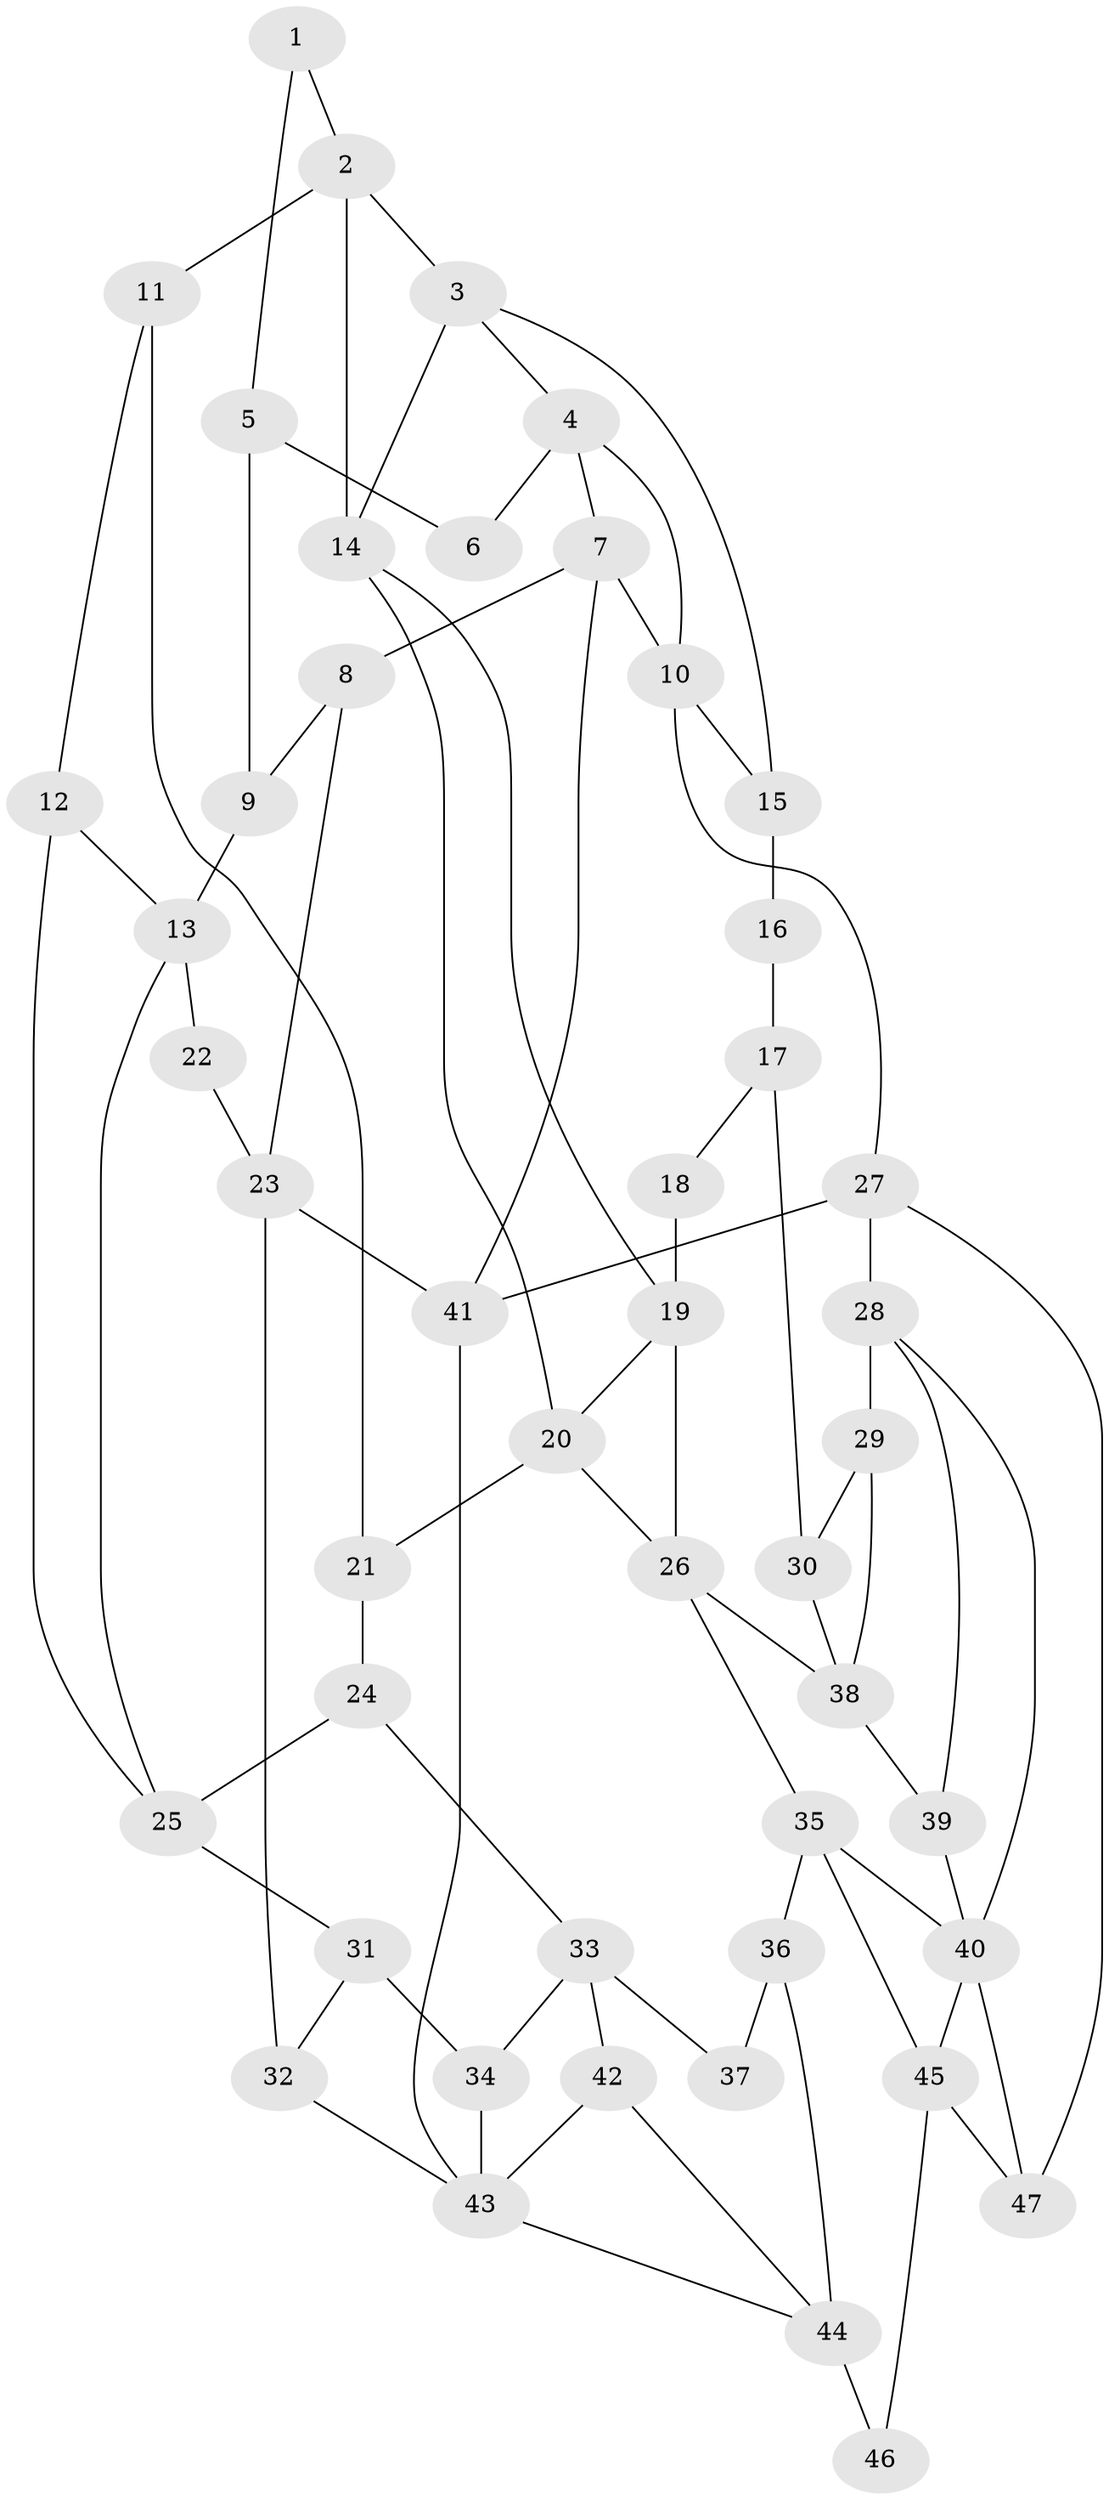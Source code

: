 // original degree distribution, {3: 0.02586206896551724, 5: 0.5431034482758621, 4: 0.21551724137931033, 6: 0.21551724137931033}
// Generated by graph-tools (version 1.1) at 2025/54/03/04/25 22:54:45]
// undirected, 47 vertices, 79 edges
graph export_dot {
  node [color=gray90,style=filled];
  1;
  2;
  3;
  4;
  5;
  6;
  7;
  8;
  9;
  10;
  11;
  12;
  13;
  14;
  15;
  16;
  17;
  18;
  19;
  20;
  21;
  22;
  23;
  24;
  25;
  26;
  27;
  28;
  29;
  30;
  31;
  32;
  33;
  34;
  35;
  36;
  37;
  38;
  39;
  40;
  41;
  42;
  43;
  44;
  45;
  46;
  47;
  1 -- 2 [weight=2.0];
  1 -- 5 [weight=2.0];
  2 -- 3 [weight=1.0];
  2 -- 11 [weight=2.0];
  2 -- 14 [weight=1.0];
  3 -- 4 [weight=1.0];
  3 -- 14 [weight=1.0];
  3 -- 15 [weight=1.0];
  4 -- 6 [weight=1.0];
  4 -- 7 [weight=1.0];
  4 -- 10 [weight=1.0];
  5 -- 6 [weight=1.0];
  5 -- 9 [weight=2.0];
  7 -- 8 [weight=1.0];
  7 -- 10 [weight=1.0];
  7 -- 41 [weight=1.0];
  8 -- 9 [weight=1.0];
  8 -- 23 [weight=1.0];
  9 -- 13 [weight=2.0];
  10 -- 15 [weight=1.0];
  10 -- 27 [weight=1.0];
  11 -- 12 [weight=1.0];
  11 -- 21 [weight=1.0];
  12 -- 13 [weight=1.0];
  12 -- 25 [weight=1.0];
  13 -- 22 [weight=2.0];
  13 -- 25 [weight=1.0];
  14 -- 19 [weight=1.0];
  14 -- 20 [weight=1.0];
  15 -- 16 [weight=4.0];
  16 -- 17 [weight=2.0];
  17 -- 18 [weight=2.0];
  17 -- 30 [weight=2.0];
  18 -- 19 [weight=2.0];
  19 -- 20 [weight=1.0];
  19 -- 26 [weight=2.0];
  20 -- 21 [weight=2.0];
  20 -- 26 [weight=1.0];
  21 -- 24 [weight=2.0];
  22 -- 23 [weight=2.0];
  23 -- 32 [weight=2.0];
  23 -- 41 [weight=1.0];
  24 -- 25 [weight=2.0];
  24 -- 33 [weight=2.0];
  25 -- 31 [weight=1.0];
  26 -- 35 [weight=1.0];
  26 -- 38 [weight=1.0];
  27 -- 28 [weight=1.0];
  27 -- 41 [weight=1.0];
  27 -- 47 [weight=1.0];
  28 -- 29 [weight=2.0];
  28 -- 39 [weight=1.0];
  28 -- 40 [weight=1.0];
  29 -- 30 [weight=3.0];
  29 -- 38 [weight=1.0];
  30 -- 38 [weight=1.0];
  31 -- 32 [weight=1.0];
  31 -- 34 [weight=1.0];
  32 -- 43 [weight=1.0];
  33 -- 34 [weight=1.0];
  33 -- 37 [weight=2.0];
  33 -- 42 [weight=1.0];
  34 -- 43 [weight=2.0];
  35 -- 36 [weight=1.0];
  35 -- 40 [weight=1.0];
  35 -- 45 [weight=1.0];
  36 -- 37 [weight=1.0];
  36 -- 44 [weight=2.0];
  38 -- 39 [weight=1.0];
  39 -- 40 [weight=1.0];
  40 -- 45 [weight=2.0];
  40 -- 47 [weight=1.0];
  41 -- 43 [weight=1.0];
  42 -- 43 [weight=1.0];
  42 -- 44 [weight=1.0];
  43 -- 44 [weight=1.0];
  44 -- 46 [weight=2.0];
  45 -- 46 [weight=2.0];
  45 -- 47 [weight=1.0];
}
